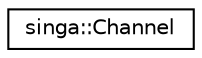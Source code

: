 digraph "Graphical Class Hierarchy"
{
  edge [fontname="Helvetica",fontsize="10",labelfontname="Helvetica",labelfontsize="10"];
  node [fontname="Helvetica",fontsize="10",shape=record];
  rankdir="LR";
  Node0 [label="singa::Channel",height=0.2,width=0.4,color="black", fillcolor="white", style="filled",URL="$classsinga_1_1Channel.html",tooltip="Channel for appending metrics or other information into files or screen. "];
}
